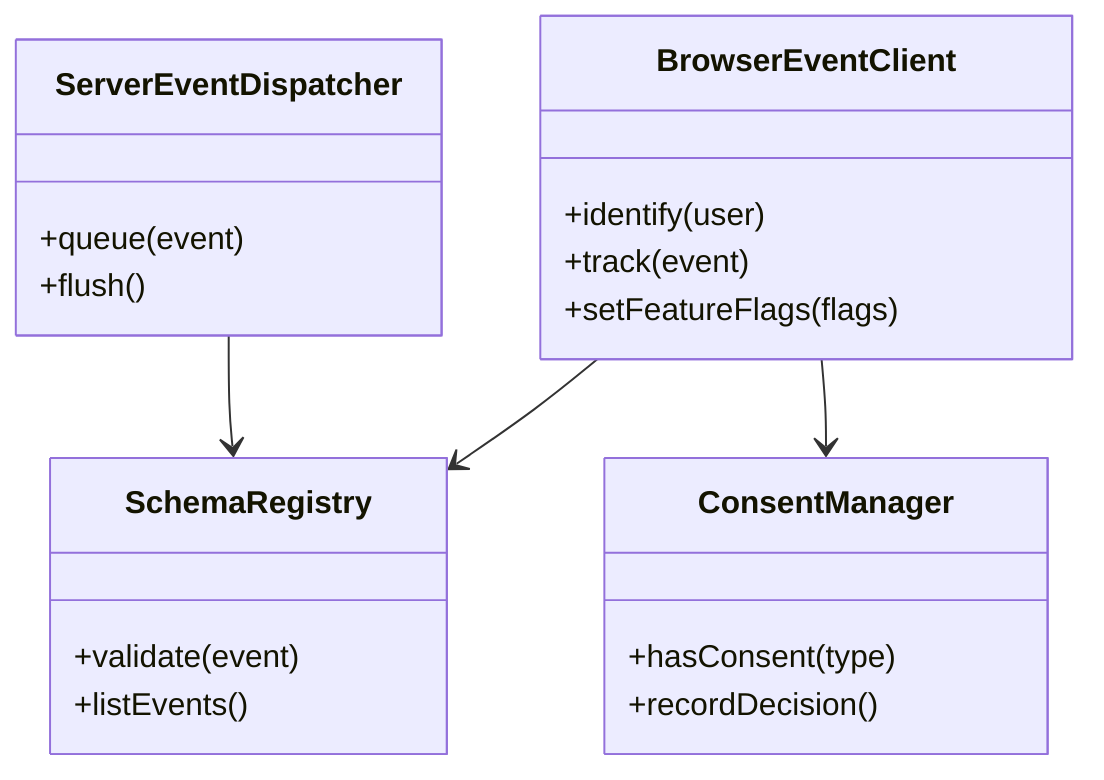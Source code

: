 classDiagram
    class BrowserEventClient {
        +identify(user)
        +track(event)
        +setFeatureFlags(flags)
    }
    class ServerEventDispatcher {
        +queue(event)
        +flush()
    }
    class SchemaRegistry {
        +validate(event)
        +listEvents()
    }
    class ConsentManager {
        +hasConsent(type)
        +recordDecision()
    }
    BrowserEventClient --> SchemaRegistry
    BrowserEventClient --> ConsentManager
    ServerEventDispatcher --> SchemaRegistry
